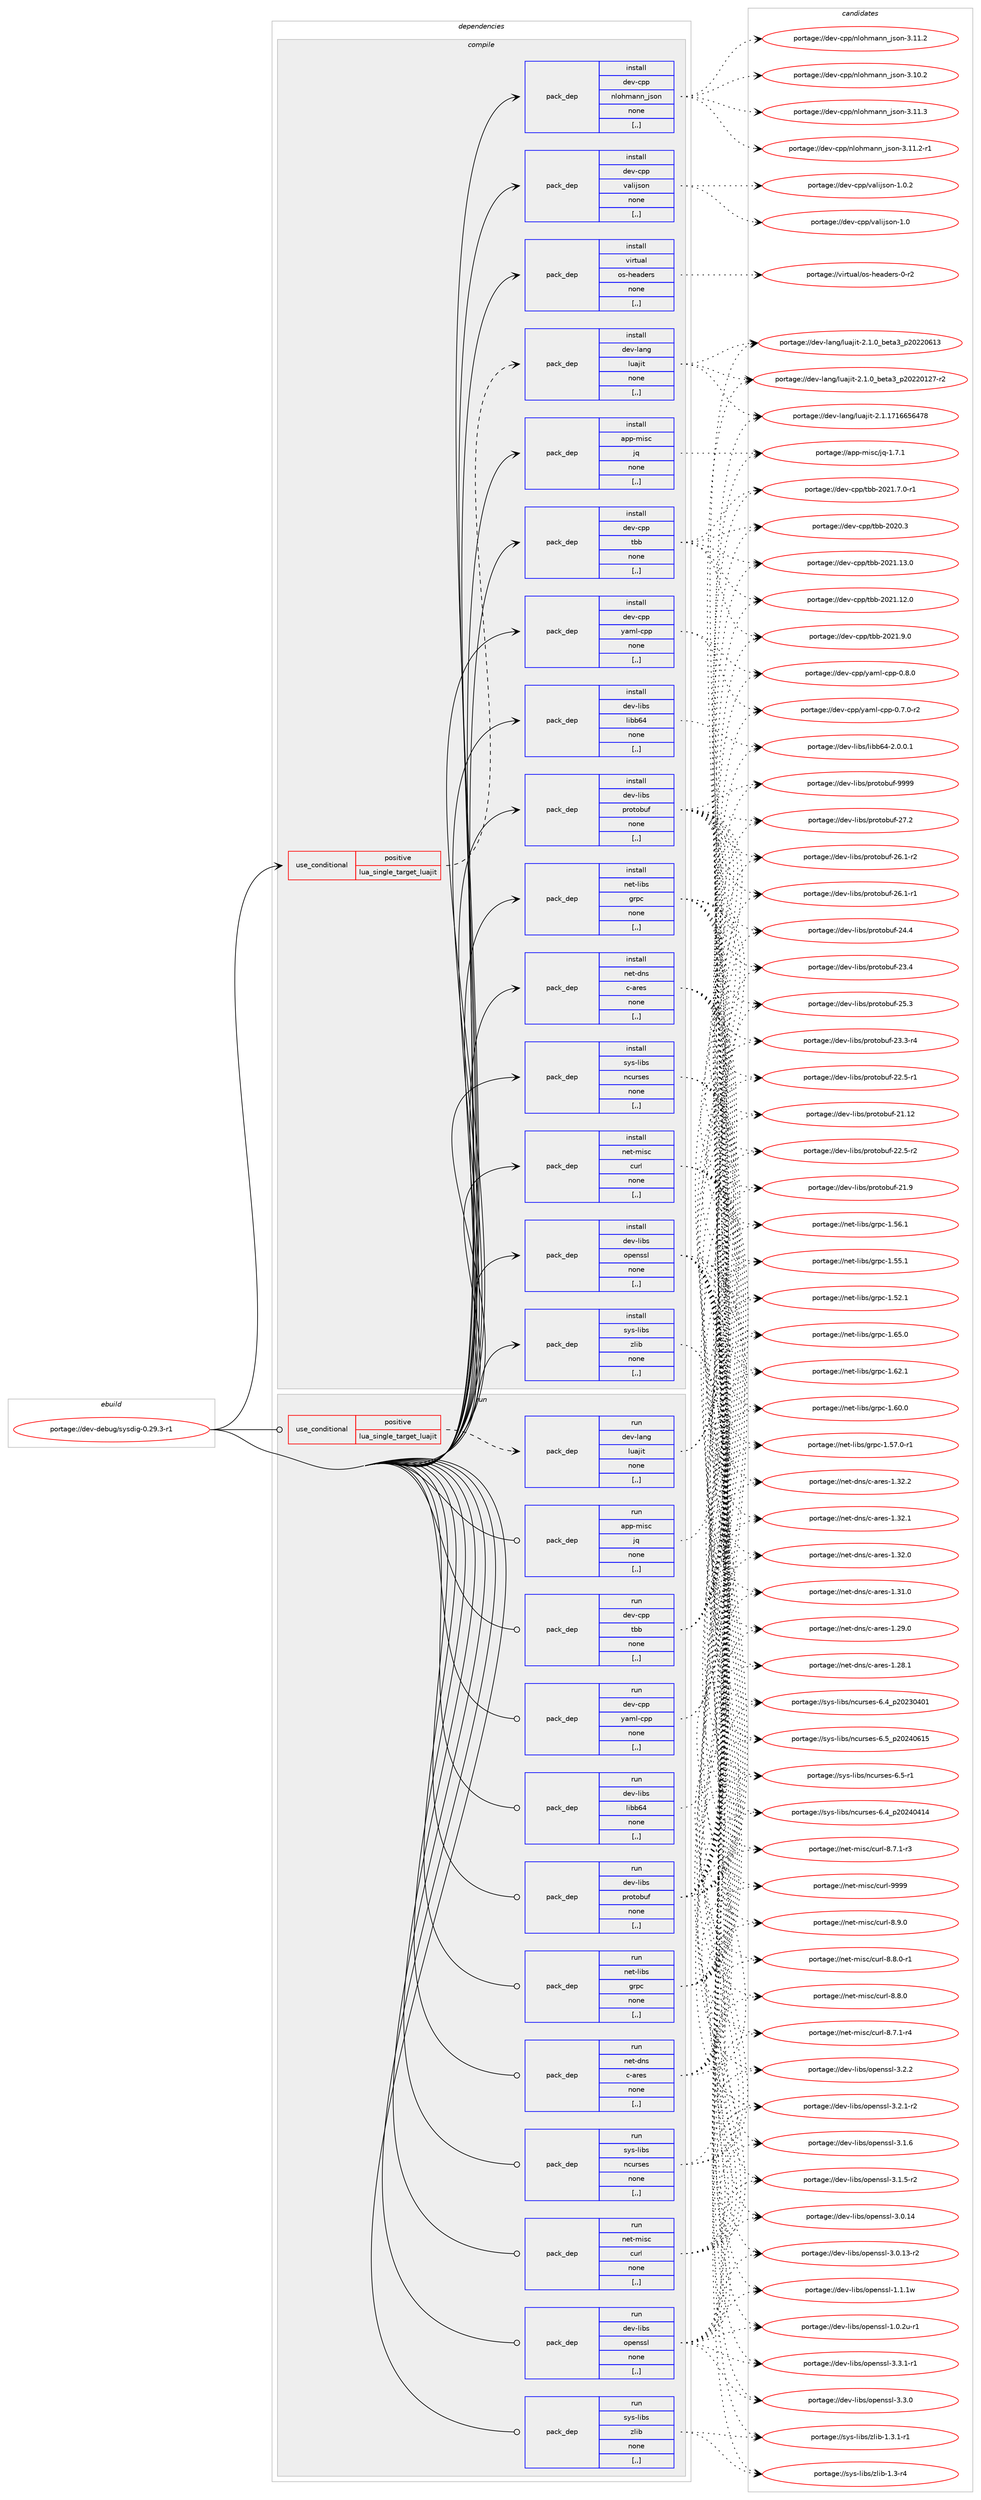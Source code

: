 digraph prolog {

# *************
# Graph options
# *************

newrank=true;
concentrate=true;
compound=true;
graph [rankdir=LR,fontname=Helvetica,fontsize=10,ranksep=1.5];#, ranksep=2.5, nodesep=0.2];
edge  [arrowhead=vee];
node  [fontname=Helvetica,fontsize=10];

# **********
# The ebuild
# **********

subgraph cluster_leftcol {
color=gray;
label=<<i>ebuild</i>>;
id [label="portage://dev-debug/sysdig-0.29.3-r1", color=red, width=4, href="../dev-debug/sysdig-0.29.3-r1.svg"];
}

# ****************
# The dependencies
# ****************

subgraph cluster_midcol {
color=gray;
label=<<i>dependencies</i>>;
subgraph cluster_compile {
fillcolor="#eeeeee";
style=filled;
label=<<i>compile</i>>;
subgraph cond19368 {
dependency73078 [label=<<TABLE BORDER="0" CELLBORDER="1" CELLSPACING="0" CELLPADDING="4"><TR><TD ROWSPAN="3" CELLPADDING="10">use_conditional</TD></TR><TR><TD>positive</TD></TR><TR><TD>lua_single_target_luajit</TD></TR></TABLE>>, shape=none, color=red];
subgraph pack52757 {
dependency73079 [label=<<TABLE BORDER="0" CELLBORDER="1" CELLSPACING="0" CELLPADDING="4" WIDTH="220"><TR><TD ROWSPAN="6" CELLPADDING="30">pack_dep</TD></TR><TR><TD WIDTH="110">install</TD></TR><TR><TD>dev-lang</TD></TR><TR><TD>luajit</TD></TR><TR><TD>none</TD></TR><TR><TD>[,,]</TD></TR></TABLE>>, shape=none, color=blue];
}
dependency73078:e -> dependency73079:w [weight=20,style="dashed",arrowhead="vee"];
}
id:e -> dependency73078:w [weight=20,style="solid",arrowhead="vee"];
subgraph pack52758 {
dependency73080 [label=<<TABLE BORDER="0" CELLBORDER="1" CELLSPACING="0" CELLPADDING="4" WIDTH="220"><TR><TD ROWSPAN="6" CELLPADDING="30">pack_dep</TD></TR><TR><TD WIDTH="110">install</TD></TR><TR><TD>app-misc</TD></TR><TR><TD>jq</TD></TR><TR><TD>none</TD></TR><TR><TD>[,,]</TD></TR></TABLE>>, shape=none, color=blue];
}
id:e -> dependency73080:w [weight=20,style="solid",arrowhead="vee"];
subgraph pack52759 {
dependency73081 [label=<<TABLE BORDER="0" CELLBORDER="1" CELLSPACING="0" CELLPADDING="4" WIDTH="220"><TR><TD ROWSPAN="6" CELLPADDING="30">pack_dep</TD></TR><TR><TD WIDTH="110">install</TD></TR><TR><TD>dev-cpp</TD></TR><TR><TD>nlohmann_json</TD></TR><TR><TD>none</TD></TR><TR><TD>[,,]</TD></TR></TABLE>>, shape=none, color=blue];
}
id:e -> dependency73081:w [weight=20,style="solid",arrowhead="vee"];
subgraph pack52760 {
dependency73082 [label=<<TABLE BORDER="0" CELLBORDER="1" CELLSPACING="0" CELLPADDING="4" WIDTH="220"><TR><TD ROWSPAN="6" CELLPADDING="30">pack_dep</TD></TR><TR><TD WIDTH="110">install</TD></TR><TR><TD>dev-cpp</TD></TR><TR><TD>tbb</TD></TR><TR><TD>none</TD></TR><TR><TD>[,,]</TD></TR></TABLE>>, shape=none, color=blue];
}
id:e -> dependency73082:w [weight=20,style="solid",arrowhead="vee"];
subgraph pack52761 {
dependency73083 [label=<<TABLE BORDER="0" CELLBORDER="1" CELLSPACING="0" CELLPADDING="4" WIDTH="220"><TR><TD ROWSPAN="6" CELLPADDING="30">pack_dep</TD></TR><TR><TD WIDTH="110">install</TD></TR><TR><TD>dev-cpp</TD></TR><TR><TD>valijson</TD></TR><TR><TD>none</TD></TR><TR><TD>[,,]</TD></TR></TABLE>>, shape=none, color=blue];
}
id:e -> dependency73083:w [weight=20,style="solid",arrowhead="vee"];
subgraph pack52762 {
dependency73084 [label=<<TABLE BORDER="0" CELLBORDER="1" CELLSPACING="0" CELLPADDING="4" WIDTH="220"><TR><TD ROWSPAN="6" CELLPADDING="30">pack_dep</TD></TR><TR><TD WIDTH="110">install</TD></TR><TR><TD>dev-cpp</TD></TR><TR><TD>yaml-cpp</TD></TR><TR><TD>none</TD></TR><TR><TD>[,,]</TD></TR></TABLE>>, shape=none, color=blue];
}
id:e -> dependency73084:w [weight=20,style="solid",arrowhead="vee"];
subgraph pack52763 {
dependency73085 [label=<<TABLE BORDER="0" CELLBORDER="1" CELLSPACING="0" CELLPADDING="4" WIDTH="220"><TR><TD ROWSPAN="6" CELLPADDING="30">pack_dep</TD></TR><TR><TD WIDTH="110">install</TD></TR><TR><TD>dev-libs</TD></TR><TR><TD>libb64</TD></TR><TR><TD>none</TD></TR><TR><TD>[,,]</TD></TR></TABLE>>, shape=none, color=blue];
}
id:e -> dependency73085:w [weight=20,style="solid",arrowhead="vee"];
subgraph pack52764 {
dependency73086 [label=<<TABLE BORDER="0" CELLBORDER="1" CELLSPACING="0" CELLPADDING="4" WIDTH="220"><TR><TD ROWSPAN="6" CELLPADDING="30">pack_dep</TD></TR><TR><TD WIDTH="110">install</TD></TR><TR><TD>dev-libs</TD></TR><TR><TD>openssl</TD></TR><TR><TD>none</TD></TR><TR><TD>[,,]</TD></TR></TABLE>>, shape=none, color=blue];
}
id:e -> dependency73086:w [weight=20,style="solid",arrowhead="vee"];
subgraph pack52765 {
dependency73087 [label=<<TABLE BORDER="0" CELLBORDER="1" CELLSPACING="0" CELLPADDING="4" WIDTH="220"><TR><TD ROWSPAN="6" CELLPADDING="30">pack_dep</TD></TR><TR><TD WIDTH="110">install</TD></TR><TR><TD>dev-libs</TD></TR><TR><TD>protobuf</TD></TR><TR><TD>none</TD></TR><TR><TD>[,,]</TD></TR></TABLE>>, shape=none, color=blue];
}
id:e -> dependency73087:w [weight=20,style="solid",arrowhead="vee"];
subgraph pack52766 {
dependency73088 [label=<<TABLE BORDER="0" CELLBORDER="1" CELLSPACING="0" CELLPADDING="4" WIDTH="220"><TR><TD ROWSPAN="6" CELLPADDING="30">pack_dep</TD></TR><TR><TD WIDTH="110">install</TD></TR><TR><TD>net-dns</TD></TR><TR><TD>c-ares</TD></TR><TR><TD>none</TD></TR><TR><TD>[,,]</TD></TR></TABLE>>, shape=none, color=blue];
}
id:e -> dependency73088:w [weight=20,style="solid",arrowhead="vee"];
subgraph pack52767 {
dependency73089 [label=<<TABLE BORDER="0" CELLBORDER="1" CELLSPACING="0" CELLPADDING="4" WIDTH="220"><TR><TD ROWSPAN="6" CELLPADDING="30">pack_dep</TD></TR><TR><TD WIDTH="110">install</TD></TR><TR><TD>net-libs</TD></TR><TR><TD>grpc</TD></TR><TR><TD>none</TD></TR><TR><TD>[,,]</TD></TR></TABLE>>, shape=none, color=blue];
}
id:e -> dependency73089:w [weight=20,style="solid",arrowhead="vee"];
subgraph pack52768 {
dependency73090 [label=<<TABLE BORDER="0" CELLBORDER="1" CELLSPACING="0" CELLPADDING="4" WIDTH="220"><TR><TD ROWSPAN="6" CELLPADDING="30">pack_dep</TD></TR><TR><TD WIDTH="110">install</TD></TR><TR><TD>net-misc</TD></TR><TR><TD>curl</TD></TR><TR><TD>none</TD></TR><TR><TD>[,,]</TD></TR></TABLE>>, shape=none, color=blue];
}
id:e -> dependency73090:w [weight=20,style="solid",arrowhead="vee"];
subgraph pack52769 {
dependency73091 [label=<<TABLE BORDER="0" CELLBORDER="1" CELLSPACING="0" CELLPADDING="4" WIDTH="220"><TR><TD ROWSPAN="6" CELLPADDING="30">pack_dep</TD></TR><TR><TD WIDTH="110">install</TD></TR><TR><TD>sys-libs</TD></TR><TR><TD>ncurses</TD></TR><TR><TD>none</TD></TR><TR><TD>[,,]</TD></TR></TABLE>>, shape=none, color=blue];
}
id:e -> dependency73091:w [weight=20,style="solid",arrowhead="vee"];
subgraph pack52770 {
dependency73092 [label=<<TABLE BORDER="0" CELLBORDER="1" CELLSPACING="0" CELLPADDING="4" WIDTH="220"><TR><TD ROWSPAN="6" CELLPADDING="30">pack_dep</TD></TR><TR><TD WIDTH="110">install</TD></TR><TR><TD>sys-libs</TD></TR><TR><TD>zlib</TD></TR><TR><TD>none</TD></TR><TR><TD>[,,]</TD></TR></TABLE>>, shape=none, color=blue];
}
id:e -> dependency73092:w [weight=20,style="solid",arrowhead="vee"];
subgraph pack52771 {
dependency73093 [label=<<TABLE BORDER="0" CELLBORDER="1" CELLSPACING="0" CELLPADDING="4" WIDTH="220"><TR><TD ROWSPAN="6" CELLPADDING="30">pack_dep</TD></TR><TR><TD WIDTH="110">install</TD></TR><TR><TD>virtual</TD></TR><TR><TD>os-headers</TD></TR><TR><TD>none</TD></TR><TR><TD>[,,]</TD></TR></TABLE>>, shape=none, color=blue];
}
id:e -> dependency73093:w [weight=20,style="solid",arrowhead="vee"];
}
subgraph cluster_compileandrun {
fillcolor="#eeeeee";
style=filled;
label=<<i>compile and run</i>>;
}
subgraph cluster_run {
fillcolor="#eeeeee";
style=filled;
label=<<i>run</i>>;
subgraph cond19369 {
dependency73094 [label=<<TABLE BORDER="0" CELLBORDER="1" CELLSPACING="0" CELLPADDING="4"><TR><TD ROWSPAN="3" CELLPADDING="10">use_conditional</TD></TR><TR><TD>positive</TD></TR><TR><TD>lua_single_target_luajit</TD></TR></TABLE>>, shape=none, color=red];
subgraph pack52772 {
dependency73095 [label=<<TABLE BORDER="0" CELLBORDER="1" CELLSPACING="0" CELLPADDING="4" WIDTH="220"><TR><TD ROWSPAN="6" CELLPADDING="30">pack_dep</TD></TR><TR><TD WIDTH="110">run</TD></TR><TR><TD>dev-lang</TD></TR><TR><TD>luajit</TD></TR><TR><TD>none</TD></TR><TR><TD>[,,]</TD></TR></TABLE>>, shape=none, color=blue];
}
dependency73094:e -> dependency73095:w [weight=20,style="dashed",arrowhead="vee"];
}
id:e -> dependency73094:w [weight=20,style="solid",arrowhead="odot"];
subgraph pack52773 {
dependency73096 [label=<<TABLE BORDER="0" CELLBORDER="1" CELLSPACING="0" CELLPADDING="4" WIDTH="220"><TR><TD ROWSPAN="6" CELLPADDING="30">pack_dep</TD></TR><TR><TD WIDTH="110">run</TD></TR><TR><TD>app-misc</TD></TR><TR><TD>jq</TD></TR><TR><TD>none</TD></TR><TR><TD>[,,]</TD></TR></TABLE>>, shape=none, color=blue];
}
id:e -> dependency73096:w [weight=20,style="solid",arrowhead="odot"];
subgraph pack52774 {
dependency73097 [label=<<TABLE BORDER="0" CELLBORDER="1" CELLSPACING="0" CELLPADDING="4" WIDTH="220"><TR><TD ROWSPAN="6" CELLPADDING="30">pack_dep</TD></TR><TR><TD WIDTH="110">run</TD></TR><TR><TD>dev-cpp</TD></TR><TR><TD>tbb</TD></TR><TR><TD>none</TD></TR><TR><TD>[,,]</TD></TR></TABLE>>, shape=none, color=blue];
}
id:e -> dependency73097:w [weight=20,style="solid",arrowhead="odot"];
subgraph pack52775 {
dependency73098 [label=<<TABLE BORDER="0" CELLBORDER="1" CELLSPACING="0" CELLPADDING="4" WIDTH="220"><TR><TD ROWSPAN="6" CELLPADDING="30">pack_dep</TD></TR><TR><TD WIDTH="110">run</TD></TR><TR><TD>dev-cpp</TD></TR><TR><TD>yaml-cpp</TD></TR><TR><TD>none</TD></TR><TR><TD>[,,]</TD></TR></TABLE>>, shape=none, color=blue];
}
id:e -> dependency73098:w [weight=20,style="solid",arrowhead="odot"];
subgraph pack52776 {
dependency73099 [label=<<TABLE BORDER="0" CELLBORDER="1" CELLSPACING="0" CELLPADDING="4" WIDTH="220"><TR><TD ROWSPAN="6" CELLPADDING="30">pack_dep</TD></TR><TR><TD WIDTH="110">run</TD></TR><TR><TD>dev-libs</TD></TR><TR><TD>libb64</TD></TR><TR><TD>none</TD></TR><TR><TD>[,,]</TD></TR></TABLE>>, shape=none, color=blue];
}
id:e -> dependency73099:w [weight=20,style="solid",arrowhead="odot"];
subgraph pack52777 {
dependency73100 [label=<<TABLE BORDER="0" CELLBORDER="1" CELLSPACING="0" CELLPADDING="4" WIDTH="220"><TR><TD ROWSPAN="6" CELLPADDING="30">pack_dep</TD></TR><TR><TD WIDTH="110">run</TD></TR><TR><TD>dev-libs</TD></TR><TR><TD>openssl</TD></TR><TR><TD>none</TD></TR><TR><TD>[,,]</TD></TR></TABLE>>, shape=none, color=blue];
}
id:e -> dependency73100:w [weight=20,style="solid",arrowhead="odot"];
subgraph pack52778 {
dependency73101 [label=<<TABLE BORDER="0" CELLBORDER="1" CELLSPACING="0" CELLPADDING="4" WIDTH="220"><TR><TD ROWSPAN="6" CELLPADDING="30">pack_dep</TD></TR><TR><TD WIDTH="110">run</TD></TR><TR><TD>dev-libs</TD></TR><TR><TD>protobuf</TD></TR><TR><TD>none</TD></TR><TR><TD>[,,]</TD></TR></TABLE>>, shape=none, color=blue];
}
id:e -> dependency73101:w [weight=20,style="solid",arrowhead="odot"];
subgraph pack52779 {
dependency73102 [label=<<TABLE BORDER="0" CELLBORDER="1" CELLSPACING="0" CELLPADDING="4" WIDTH="220"><TR><TD ROWSPAN="6" CELLPADDING="30">pack_dep</TD></TR><TR><TD WIDTH="110">run</TD></TR><TR><TD>net-dns</TD></TR><TR><TD>c-ares</TD></TR><TR><TD>none</TD></TR><TR><TD>[,,]</TD></TR></TABLE>>, shape=none, color=blue];
}
id:e -> dependency73102:w [weight=20,style="solid",arrowhead="odot"];
subgraph pack52780 {
dependency73103 [label=<<TABLE BORDER="0" CELLBORDER="1" CELLSPACING="0" CELLPADDING="4" WIDTH="220"><TR><TD ROWSPAN="6" CELLPADDING="30">pack_dep</TD></TR><TR><TD WIDTH="110">run</TD></TR><TR><TD>net-libs</TD></TR><TR><TD>grpc</TD></TR><TR><TD>none</TD></TR><TR><TD>[,,]</TD></TR></TABLE>>, shape=none, color=blue];
}
id:e -> dependency73103:w [weight=20,style="solid",arrowhead="odot"];
subgraph pack52781 {
dependency73104 [label=<<TABLE BORDER="0" CELLBORDER="1" CELLSPACING="0" CELLPADDING="4" WIDTH="220"><TR><TD ROWSPAN="6" CELLPADDING="30">pack_dep</TD></TR><TR><TD WIDTH="110">run</TD></TR><TR><TD>net-misc</TD></TR><TR><TD>curl</TD></TR><TR><TD>none</TD></TR><TR><TD>[,,]</TD></TR></TABLE>>, shape=none, color=blue];
}
id:e -> dependency73104:w [weight=20,style="solid",arrowhead="odot"];
subgraph pack52782 {
dependency73105 [label=<<TABLE BORDER="0" CELLBORDER="1" CELLSPACING="0" CELLPADDING="4" WIDTH="220"><TR><TD ROWSPAN="6" CELLPADDING="30">pack_dep</TD></TR><TR><TD WIDTH="110">run</TD></TR><TR><TD>sys-libs</TD></TR><TR><TD>ncurses</TD></TR><TR><TD>none</TD></TR><TR><TD>[,,]</TD></TR></TABLE>>, shape=none, color=blue];
}
id:e -> dependency73105:w [weight=20,style="solid",arrowhead="odot"];
subgraph pack52783 {
dependency73106 [label=<<TABLE BORDER="0" CELLBORDER="1" CELLSPACING="0" CELLPADDING="4" WIDTH="220"><TR><TD ROWSPAN="6" CELLPADDING="30">pack_dep</TD></TR><TR><TD WIDTH="110">run</TD></TR><TR><TD>sys-libs</TD></TR><TR><TD>zlib</TD></TR><TR><TD>none</TD></TR><TR><TD>[,,]</TD></TR></TABLE>>, shape=none, color=blue];
}
id:e -> dependency73106:w [weight=20,style="solid",arrowhead="odot"];
}
}

# **************
# The candidates
# **************

subgraph cluster_choices {
rank=same;
color=gray;
label=<<i>candidates</i>>;

subgraph choice52757 {
color=black;
nodesep=1;
choice10010111845108971101034710811797106105116455046494649554954545354525556 [label="portage://dev-lang/luajit-2.1.1716656478", color=red, width=4,href="../dev-lang/luajit-2.1.1716656478.svg"];
choice1001011184510897110103471081179710610511645504649464895981011169751951125048505048544951 [label="portage://dev-lang/luajit-2.1.0_beta3_p20220613", color=red, width=4,href="../dev-lang/luajit-2.1.0_beta3_p20220613.svg"];
choice10010111845108971101034710811797106105116455046494648959810111697519511250485050484950554511450 [label="portage://dev-lang/luajit-2.1.0_beta3_p20220127-r2", color=red, width=4,href="../dev-lang/luajit-2.1.0_beta3_p20220127-r2.svg"];
dependency73079:e -> choice10010111845108971101034710811797106105116455046494649554954545354525556:w [style=dotted,weight="100"];
dependency73079:e -> choice1001011184510897110103471081179710610511645504649464895981011169751951125048505048544951:w [style=dotted,weight="100"];
dependency73079:e -> choice10010111845108971101034710811797106105116455046494648959810111697519511250485050484950554511450:w [style=dotted,weight="100"];
}
subgraph choice52758 {
color=black;
nodesep=1;
choice97112112451091051159947106113454946554649 [label="portage://app-misc/jq-1.7.1", color=red, width=4,href="../app-misc/jq-1.7.1.svg"];
dependency73080:e -> choice97112112451091051159947106113454946554649:w [style=dotted,weight="100"];
}
subgraph choice52759 {
color=black;
nodesep=1;
choice100101118459911211247110108111104109971101109510611511111045514649494651 [label="portage://dev-cpp/nlohmann_json-3.11.3", color=red, width=4,href="../dev-cpp/nlohmann_json-3.11.3.svg"];
choice1001011184599112112471101081111041099711011095106115111110455146494946504511449 [label="portage://dev-cpp/nlohmann_json-3.11.2-r1", color=red, width=4,href="../dev-cpp/nlohmann_json-3.11.2-r1.svg"];
choice100101118459911211247110108111104109971101109510611511111045514649494650 [label="portage://dev-cpp/nlohmann_json-3.11.2", color=red, width=4,href="../dev-cpp/nlohmann_json-3.11.2.svg"];
choice100101118459911211247110108111104109971101109510611511111045514649484650 [label="portage://dev-cpp/nlohmann_json-3.10.2", color=red, width=4,href="../dev-cpp/nlohmann_json-3.10.2.svg"];
dependency73081:e -> choice100101118459911211247110108111104109971101109510611511111045514649494651:w [style=dotted,weight="100"];
dependency73081:e -> choice1001011184599112112471101081111041099711011095106115111110455146494946504511449:w [style=dotted,weight="100"];
dependency73081:e -> choice100101118459911211247110108111104109971101109510611511111045514649494650:w [style=dotted,weight="100"];
dependency73081:e -> choice100101118459911211247110108111104109971101109510611511111045514649484650:w [style=dotted,weight="100"];
}
subgraph choice52760 {
color=black;
nodesep=1;
choice100101118459911211247116989845504850494649514648 [label="portage://dev-cpp/tbb-2021.13.0", color=red, width=4,href="../dev-cpp/tbb-2021.13.0.svg"];
choice100101118459911211247116989845504850494649504648 [label="portage://dev-cpp/tbb-2021.12.0", color=red, width=4,href="../dev-cpp/tbb-2021.12.0.svg"];
choice1001011184599112112471169898455048504946574648 [label="portage://dev-cpp/tbb-2021.9.0", color=red, width=4,href="../dev-cpp/tbb-2021.9.0.svg"];
choice10010111845991121124711698984550485049465546484511449 [label="portage://dev-cpp/tbb-2021.7.0-r1", color=red, width=4,href="../dev-cpp/tbb-2021.7.0-r1.svg"];
choice100101118459911211247116989845504850484651 [label="portage://dev-cpp/tbb-2020.3", color=red, width=4,href="../dev-cpp/tbb-2020.3.svg"];
dependency73082:e -> choice100101118459911211247116989845504850494649514648:w [style=dotted,weight="100"];
dependency73082:e -> choice100101118459911211247116989845504850494649504648:w [style=dotted,weight="100"];
dependency73082:e -> choice1001011184599112112471169898455048504946574648:w [style=dotted,weight="100"];
dependency73082:e -> choice10010111845991121124711698984550485049465546484511449:w [style=dotted,weight="100"];
dependency73082:e -> choice100101118459911211247116989845504850484651:w [style=dotted,weight="100"];
}
subgraph choice52761 {
color=black;
nodesep=1;
choice10010111845991121124711897108105106115111110454946484650 [label="portage://dev-cpp/valijson-1.0.2", color=red, width=4,href="../dev-cpp/valijson-1.0.2.svg"];
choice1001011184599112112471189710810510611511111045494648 [label="portage://dev-cpp/valijson-1.0", color=red, width=4,href="../dev-cpp/valijson-1.0.svg"];
dependency73083:e -> choice10010111845991121124711897108105106115111110454946484650:w [style=dotted,weight="100"];
dependency73083:e -> choice1001011184599112112471189710810510611511111045494648:w [style=dotted,weight="100"];
}
subgraph choice52762 {
color=black;
nodesep=1;
choice100101118459911211247121971091084599112112454846564648 [label="portage://dev-cpp/yaml-cpp-0.8.0", color=red, width=4,href="../dev-cpp/yaml-cpp-0.8.0.svg"];
choice1001011184599112112471219710910845991121124548465546484511450 [label="portage://dev-cpp/yaml-cpp-0.7.0-r2", color=red, width=4,href="../dev-cpp/yaml-cpp-0.7.0-r2.svg"];
dependency73084:e -> choice100101118459911211247121971091084599112112454846564648:w [style=dotted,weight="100"];
dependency73084:e -> choice1001011184599112112471219710910845991121124548465546484511450:w [style=dotted,weight="100"];
}
subgraph choice52763 {
color=black;
nodesep=1;
choice100101118451081059811547108105989854524550464846484649 [label="portage://dev-libs/libb64-2.0.0.1", color=red, width=4,href="../dev-libs/libb64-2.0.0.1.svg"];
dependency73085:e -> choice100101118451081059811547108105989854524550464846484649:w [style=dotted,weight="100"];
}
subgraph choice52764 {
color=black;
nodesep=1;
choice1001011184510810598115471111121011101151151084551465146494511449 [label="portage://dev-libs/openssl-3.3.1-r1", color=red, width=4,href="../dev-libs/openssl-3.3.1-r1.svg"];
choice100101118451081059811547111112101110115115108455146514648 [label="portage://dev-libs/openssl-3.3.0", color=red, width=4,href="../dev-libs/openssl-3.3.0.svg"];
choice100101118451081059811547111112101110115115108455146504650 [label="portage://dev-libs/openssl-3.2.2", color=red, width=4,href="../dev-libs/openssl-3.2.2.svg"];
choice1001011184510810598115471111121011101151151084551465046494511450 [label="portage://dev-libs/openssl-3.2.1-r2", color=red, width=4,href="../dev-libs/openssl-3.2.1-r2.svg"];
choice100101118451081059811547111112101110115115108455146494654 [label="portage://dev-libs/openssl-3.1.6", color=red, width=4,href="../dev-libs/openssl-3.1.6.svg"];
choice1001011184510810598115471111121011101151151084551464946534511450 [label="portage://dev-libs/openssl-3.1.5-r2", color=red, width=4,href="../dev-libs/openssl-3.1.5-r2.svg"];
choice10010111845108105981154711111210111011511510845514648464952 [label="portage://dev-libs/openssl-3.0.14", color=red, width=4,href="../dev-libs/openssl-3.0.14.svg"];
choice100101118451081059811547111112101110115115108455146484649514511450 [label="portage://dev-libs/openssl-3.0.13-r2", color=red, width=4,href="../dev-libs/openssl-3.0.13-r2.svg"];
choice100101118451081059811547111112101110115115108454946494649119 [label="portage://dev-libs/openssl-1.1.1w", color=red, width=4,href="../dev-libs/openssl-1.1.1w.svg"];
choice1001011184510810598115471111121011101151151084549464846501174511449 [label="portage://dev-libs/openssl-1.0.2u-r1", color=red, width=4,href="../dev-libs/openssl-1.0.2u-r1.svg"];
dependency73086:e -> choice1001011184510810598115471111121011101151151084551465146494511449:w [style=dotted,weight="100"];
dependency73086:e -> choice100101118451081059811547111112101110115115108455146514648:w [style=dotted,weight="100"];
dependency73086:e -> choice100101118451081059811547111112101110115115108455146504650:w [style=dotted,weight="100"];
dependency73086:e -> choice1001011184510810598115471111121011101151151084551465046494511450:w [style=dotted,weight="100"];
dependency73086:e -> choice100101118451081059811547111112101110115115108455146494654:w [style=dotted,weight="100"];
dependency73086:e -> choice1001011184510810598115471111121011101151151084551464946534511450:w [style=dotted,weight="100"];
dependency73086:e -> choice10010111845108105981154711111210111011511510845514648464952:w [style=dotted,weight="100"];
dependency73086:e -> choice100101118451081059811547111112101110115115108455146484649514511450:w [style=dotted,weight="100"];
dependency73086:e -> choice100101118451081059811547111112101110115115108454946494649119:w [style=dotted,weight="100"];
dependency73086:e -> choice1001011184510810598115471111121011101151151084549464846501174511449:w [style=dotted,weight="100"];
}
subgraph choice52765 {
color=black;
nodesep=1;
choice100101118451081059811547112114111116111981171024557575757 [label="portage://dev-libs/protobuf-9999", color=red, width=4,href="../dev-libs/protobuf-9999.svg"];
choice100101118451081059811547112114111116111981171024550554650 [label="portage://dev-libs/protobuf-27.2", color=red, width=4,href="../dev-libs/protobuf-27.2.svg"];
choice1001011184510810598115471121141111161119811710245505446494511450 [label="portage://dev-libs/protobuf-26.1-r2", color=red, width=4,href="../dev-libs/protobuf-26.1-r2.svg"];
choice1001011184510810598115471121141111161119811710245505446494511449 [label="portage://dev-libs/protobuf-26.1-r1", color=red, width=4,href="../dev-libs/protobuf-26.1-r1.svg"];
choice100101118451081059811547112114111116111981171024550534651 [label="portage://dev-libs/protobuf-25.3", color=red, width=4,href="../dev-libs/protobuf-25.3.svg"];
choice100101118451081059811547112114111116111981171024550524652 [label="portage://dev-libs/protobuf-24.4", color=red, width=4,href="../dev-libs/protobuf-24.4.svg"];
choice100101118451081059811547112114111116111981171024550514652 [label="portage://dev-libs/protobuf-23.4", color=red, width=4,href="../dev-libs/protobuf-23.4.svg"];
choice1001011184510810598115471121141111161119811710245505146514511452 [label="portage://dev-libs/protobuf-23.3-r4", color=red, width=4,href="../dev-libs/protobuf-23.3-r4.svg"];
choice1001011184510810598115471121141111161119811710245505046534511450 [label="portage://dev-libs/protobuf-22.5-r2", color=red, width=4,href="../dev-libs/protobuf-22.5-r2.svg"];
choice1001011184510810598115471121141111161119811710245505046534511449 [label="portage://dev-libs/protobuf-22.5-r1", color=red, width=4,href="../dev-libs/protobuf-22.5-r1.svg"];
choice10010111845108105981154711211411111611198117102455049464950 [label="portage://dev-libs/protobuf-21.12", color=red, width=4,href="../dev-libs/protobuf-21.12.svg"];
choice100101118451081059811547112114111116111981171024550494657 [label="portage://dev-libs/protobuf-21.9", color=red, width=4,href="../dev-libs/protobuf-21.9.svg"];
dependency73087:e -> choice100101118451081059811547112114111116111981171024557575757:w [style=dotted,weight="100"];
dependency73087:e -> choice100101118451081059811547112114111116111981171024550554650:w [style=dotted,weight="100"];
dependency73087:e -> choice1001011184510810598115471121141111161119811710245505446494511450:w [style=dotted,weight="100"];
dependency73087:e -> choice1001011184510810598115471121141111161119811710245505446494511449:w [style=dotted,weight="100"];
dependency73087:e -> choice100101118451081059811547112114111116111981171024550534651:w [style=dotted,weight="100"];
dependency73087:e -> choice100101118451081059811547112114111116111981171024550524652:w [style=dotted,weight="100"];
dependency73087:e -> choice100101118451081059811547112114111116111981171024550514652:w [style=dotted,weight="100"];
dependency73087:e -> choice1001011184510810598115471121141111161119811710245505146514511452:w [style=dotted,weight="100"];
dependency73087:e -> choice1001011184510810598115471121141111161119811710245505046534511450:w [style=dotted,weight="100"];
dependency73087:e -> choice1001011184510810598115471121141111161119811710245505046534511449:w [style=dotted,weight="100"];
dependency73087:e -> choice10010111845108105981154711211411111611198117102455049464950:w [style=dotted,weight="100"];
dependency73087:e -> choice100101118451081059811547112114111116111981171024550494657:w [style=dotted,weight="100"];
}
subgraph choice52766 {
color=black;
nodesep=1;
choice110101116451001101154799459711410111545494651504650 [label="portage://net-dns/c-ares-1.32.2", color=red, width=4,href="../net-dns/c-ares-1.32.2.svg"];
choice110101116451001101154799459711410111545494651504649 [label="portage://net-dns/c-ares-1.32.1", color=red, width=4,href="../net-dns/c-ares-1.32.1.svg"];
choice110101116451001101154799459711410111545494651504648 [label="portage://net-dns/c-ares-1.32.0", color=red, width=4,href="../net-dns/c-ares-1.32.0.svg"];
choice110101116451001101154799459711410111545494651494648 [label="portage://net-dns/c-ares-1.31.0", color=red, width=4,href="../net-dns/c-ares-1.31.0.svg"];
choice110101116451001101154799459711410111545494650574648 [label="portage://net-dns/c-ares-1.29.0", color=red, width=4,href="../net-dns/c-ares-1.29.0.svg"];
choice110101116451001101154799459711410111545494650564649 [label="portage://net-dns/c-ares-1.28.1", color=red, width=4,href="../net-dns/c-ares-1.28.1.svg"];
dependency73088:e -> choice110101116451001101154799459711410111545494651504650:w [style=dotted,weight="100"];
dependency73088:e -> choice110101116451001101154799459711410111545494651504649:w [style=dotted,weight="100"];
dependency73088:e -> choice110101116451001101154799459711410111545494651504648:w [style=dotted,weight="100"];
dependency73088:e -> choice110101116451001101154799459711410111545494651494648:w [style=dotted,weight="100"];
dependency73088:e -> choice110101116451001101154799459711410111545494650574648:w [style=dotted,weight="100"];
dependency73088:e -> choice110101116451001101154799459711410111545494650564649:w [style=dotted,weight="100"];
}
subgraph choice52767 {
color=black;
nodesep=1;
choice1101011164510810598115471031141129945494654534648 [label="portage://net-libs/grpc-1.65.0", color=red, width=4,href="../net-libs/grpc-1.65.0.svg"];
choice1101011164510810598115471031141129945494654504649 [label="portage://net-libs/grpc-1.62.1", color=red, width=4,href="../net-libs/grpc-1.62.1.svg"];
choice1101011164510810598115471031141129945494654484648 [label="portage://net-libs/grpc-1.60.0", color=red, width=4,href="../net-libs/grpc-1.60.0.svg"];
choice11010111645108105981154710311411299454946535546484511449 [label="portage://net-libs/grpc-1.57.0-r1", color=red, width=4,href="../net-libs/grpc-1.57.0-r1.svg"];
choice1101011164510810598115471031141129945494653544649 [label="portage://net-libs/grpc-1.56.1", color=red, width=4,href="../net-libs/grpc-1.56.1.svg"];
choice1101011164510810598115471031141129945494653534649 [label="portage://net-libs/grpc-1.55.1", color=red, width=4,href="../net-libs/grpc-1.55.1.svg"];
choice1101011164510810598115471031141129945494653504649 [label="portage://net-libs/grpc-1.52.1", color=red, width=4,href="../net-libs/grpc-1.52.1.svg"];
dependency73089:e -> choice1101011164510810598115471031141129945494654534648:w [style=dotted,weight="100"];
dependency73089:e -> choice1101011164510810598115471031141129945494654504649:w [style=dotted,weight="100"];
dependency73089:e -> choice1101011164510810598115471031141129945494654484648:w [style=dotted,weight="100"];
dependency73089:e -> choice11010111645108105981154710311411299454946535546484511449:w [style=dotted,weight="100"];
dependency73089:e -> choice1101011164510810598115471031141129945494653544649:w [style=dotted,weight="100"];
dependency73089:e -> choice1101011164510810598115471031141129945494653534649:w [style=dotted,weight="100"];
dependency73089:e -> choice1101011164510810598115471031141129945494653504649:w [style=dotted,weight="100"];
}
subgraph choice52768 {
color=black;
nodesep=1;
choice110101116451091051159947991171141084557575757 [label="portage://net-misc/curl-9999", color=red, width=4,href="../net-misc/curl-9999.svg"];
choice11010111645109105115994799117114108455646574648 [label="portage://net-misc/curl-8.9.0", color=red, width=4,href="../net-misc/curl-8.9.0.svg"];
choice110101116451091051159947991171141084556465646484511449 [label="portage://net-misc/curl-8.8.0-r1", color=red, width=4,href="../net-misc/curl-8.8.0-r1.svg"];
choice11010111645109105115994799117114108455646564648 [label="portage://net-misc/curl-8.8.0", color=red, width=4,href="../net-misc/curl-8.8.0.svg"];
choice110101116451091051159947991171141084556465546494511452 [label="portage://net-misc/curl-8.7.1-r4", color=red, width=4,href="../net-misc/curl-8.7.1-r4.svg"];
choice110101116451091051159947991171141084556465546494511451 [label="portage://net-misc/curl-8.7.1-r3", color=red, width=4,href="../net-misc/curl-8.7.1-r3.svg"];
dependency73090:e -> choice110101116451091051159947991171141084557575757:w [style=dotted,weight="100"];
dependency73090:e -> choice11010111645109105115994799117114108455646574648:w [style=dotted,weight="100"];
dependency73090:e -> choice110101116451091051159947991171141084556465646484511449:w [style=dotted,weight="100"];
dependency73090:e -> choice11010111645109105115994799117114108455646564648:w [style=dotted,weight="100"];
dependency73090:e -> choice110101116451091051159947991171141084556465546494511452:w [style=dotted,weight="100"];
dependency73090:e -> choice110101116451091051159947991171141084556465546494511451:w [style=dotted,weight="100"];
}
subgraph choice52769 {
color=black;
nodesep=1;
choice1151211154510810598115471109911711411510111545544653951125048505248544953 [label="portage://sys-libs/ncurses-6.5_p20240615", color=red, width=4,href="../sys-libs/ncurses-6.5_p20240615.svg"];
choice11512111545108105981154711099117114115101115455446534511449 [label="portage://sys-libs/ncurses-6.5-r1", color=red, width=4,href="../sys-libs/ncurses-6.5-r1.svg"];
choice1151211154510810598115471109911711411510111545544652951125048505248524952 [label="portage://sys-libs/ncurses-6.4_p20240414", color=red, width=4,href="../sys-libs/ncurses-6.4_p20240414.svg"];
choice1151211154510810598115471109911711411510111545544652951125048505148524849 [label="portage://sys-libs/ncurses-6.4_p20230401", color=red, width=4,href="../sys-libs/ncurses-6.4_p20230401.svg"];
dependency73091:e -> choice1151211154510810598115471109911711411510111545544653951125048505248544953:w [style=dotted,weight="100"];
dependency73091:e -> choice11512111545108105981154711099117114115101115455446534511449:w [style=dotted,weight="100"];
dependency73091:e -> choice1151211154510810598115471109911711411510111545544652951125048505248524952:w [style=dotted,weight="100"];
dependency73091:e -> choice1151211154510810598115471109911711411510111545544652951125048505148524849:w [style=dotted,weight="100"];
}
subgraph choice52770 {
color=black;
nodesep=1;
choice115121115451081059811547122108105984549465146494511449 [label="portage://sys-libs/zlib-1.3.1-r1", color=red, width=4,href="../sys-libs/zlib-1.3.1-r1.svg"];
choice11512111545108105981154712210810598454946514511452 [label="portage://sys-libs/zlib-1.3-r4", color=red, width=4,href="../sys-libs/zlib-1.3-r4.svg"];
dependency73092:e -> choice115121115451081059811547122108105984549465146494511449:w [style=dotted,weight="100"];
dependency73092:e -> choice11512111545108105981154712210810598454946514511452:w [style=dotted,weight="100"];
}
subgraph choice52771 {
color=black;
nodesep=1;
choice1181051141161179710847111115451041019710010111411545484511450 [label="portage://virtual/os-headers-0-r2", color=red, width=4,href="../virtual/os-headers-0-r2.svg"];
dependency73093:e -> choice1181051141161179710847111115451041019710010111411545484511450:w [style=dotted,weight="100"];
}
subgraph choice52772 {
color=black;
nodesep=1;
choice10010111845108971101034710811797106105116455046494649554954545354525556 [label="portage://dev-lang/luajit-2.1.1716656478", color=red, width=4,href="../dev-lang/luajit-2.1.1716656478.svg"];
choice1001011184510897110103471081179710610511645504649464895981011169751951125048505048544951 [label="portage://dev-lang/luajit-2.1.0_beta3_p20220613", color=red, width=4,href="../dev-lang/luajit-2.1.0_beta3_p20220613.svg"];
choice10010111845108971101034710811797106105116455046494648959810111697519511250485050484950554511450 [label="portage://dev-lang/luajit-2.1.0_beta3_p20220127-r2", color=red, width=4,href="../dev-lang/luajit-2.1.0_beta3_p20220127-r2.svg"];
dependency73095:e -> choice10010111845108971101034710811797106105116455046494649554954545354525556:w [style=dotted,weight="100"];
dependency73095:e -> choice1001011184510897110103471081179710610511645504649464895981011169751951125048505048544951:w [style=dotted,weight="100"];
dependency73095:e -> choice10010111845108971101034710811797106105116455046494648959810111697519511250485050484950554511450:w [style=dotted,weight="100"];
}
subgraph choice52773 {
color=black;
nodesep=1;
choice97112112451091051159947106113454946554649 [label="portage://app-misc/jq-1.7.1", color=red, width=4,href="../app-misc/jq-1.7.1.svg"];
dependency73096:e -> choice97112112451091051159947106113454946554649:w [style=dotted,weight="100"];
}
subgraph choice52774 {
color=black;
nodesep=1;
choice100101118459911211247116989845504850494649514648 [label="portage://dev-cpp/tbb-2021.13.0", color=red, width=4,href="../dev-cpp/tbb-2021.13.0.svg"];
choice100101118459911211247116989845504850494649504648 [label="portage://dev-cpp/tbb-2021.12.0", color=red, width=4,href="../dev-cpp/tbb-2021.12.0.svg"];
choice1001011184599112112471169898455048504946574648 [label="portage://dev-cpp/tbb-2021.9.0", color=red, width=4,href="../dev-cpp/tbb-2021.9.0.svg"];
choice10010111845991121124711698984550485049465546484511449 [label="portage://dev-cpp/tbb-2021.7.0-r1", color=red, width=4,href="../dev-cpp/tbb-2021.7.0-r1.svg"];
choice100101118459911211247116989845504850484651 [label="portage://dev-cpp/tbb-2020.3", color=red, width=4,href="../dev-cpp/tbb-2020.3.svg"];
dependency73097:e -> choice100101118459911211247116989845504850494649514648:w [style=dotted,weight="100"];
dependency73097:e -> choice100101118459911211247116989845504850494649504648:w [style=dotted,weight="100"];
dependency73097:e -> choice1001011184599112112471169898455048504946574648:w [style=dotted,weight="100"];
dependency73097:e -> choice10010111845991121124711698984550485049465546484511449:w [style=dotted,weight="100"];
dependency73097:e -> choice100101118459911211247116989845504850484651:w [style=dotted,weight="100"];
}
subgraph choice52775 {
color=black;
nodesep=1;
choice100101118459911211247121971091084599112112454846564648 [label="portage://dev-cpp/yaml-cpp-0.8.0", color=red, width=4,href="../dev-cpp/yaml-cpp-0.8.0.svg"];
choice1001011184599112112471219710910845991121124548465546484511450 [label="portage://dev-cpp/yaml-cpp-0.7.0-r2", color=red, width=4,href="../dev-cpp/yaml-cpp-0.7.0-r2.svg"];
dependency73098:e -> choice100101118459911211247121971091084599112112454846564648:w [style=dotted,weight="100"];
dependency73098:e -> choice1001011184599112112471219710910845991121124548465546484511450:w [style=dotted,weight="100"];
}
subgraph choice52776 {
color=black;
nodesep=1;
choice100101118451081059811547108105989854524550464846484649 [label="portage://dev-libs/libb64-2.0.0.1", color=red, width=4,href="../dev-libs/libb64-2.0.0.1.svg"];
dependency73099:e -> choice100101118451081059811547108105989854524550464846484649:w [style=dotted,weight="100"];
}
subgraph choice52777 {
color=black;
nodesep=1;
choice1001011184510810598115471111121011101151151084551465146494511449 [label="portage://dev-libs/openssl-3.3.1-r1", color=red, width=4,href="../dev-libs/openssl-3.3.1-r1.svg"];
choice100101118451081059811547111112101110115115108455146514648 [label="portage://dev-libs/openssl-3.3.0", color=red, width=4,href="../dev-libs/openssl-3.3.0.svg"];
choice100101118451081059811547111112101110115115108455146504650 [label="portage://dev-libs/openssl-3.2.2", color=red, width=4,href="../dev-libs/openssl-3.2.2.svg"];
choice1001011184510810598115471111121011101151151084551465046494511450 [label="portage://dev-libs/openssl-3.2.1-r2", color=red, width=4,href="../dev-libs/openssl-3.2.1-r2.svg"];
choice100101118451081059811547111112101110115115108455146494654 [label="portage://dev-libs/openssl-3.1.6", color=red, width=4,href="../dev-libs/openssl-3.1.6.svg"];
choice1001011184510810598115471111121011101151151084551464946534511450 [label="portage://dev-libs/openssl-3.1.5-r2", color=red, width=4,href="../dev-libs/openssl-3.1.5-r2.svg"];
choice10010111845108105981154711111210111011511510845514648464952 [label="portage://dev-libs/openssl-3.0.14", color=red, width=4,href="../dev-libs/openssl-3.0.14.svg"];
choice100101118451081059811547111112101110115115108455146484649514511450 [label="portage://dev-libs/openssl-3.0.13-r2", color=red, width=4,href="../dev-libs/openssl-3.0.13-r2.svg"];
choice100101118451081059811547111112101110115115108454946494649119 [label="portage://dev-libs/openssl-1.1.1w", color=red, width=4,href="../dev-libs/openssl-1.1.1w.svg"];
choice1001011184510810598115471111121011101151151084549464846501174511449 [label="portage://dev-libs/openssl-1.0.2u-r1", color=red, width=4,href="../dev-libs/openssl-1.0.2u-r1.svg"];
dependency73100:e -> choice1001011184510810598115471111121011101151151084551465146494511449:w [style=dotted,weight="100"];
dependency73100:e -> choice100101118451081059811547111112101110115115108455146514648:w [style=dotted,weight="100"];
dependency73100:e -> choice100101118451081059811547111112101110115115108455146504650:w [style=dotted,weight="100"];
dependency73100:e -> choice1001011184510810598115471111121011101151151084551465046494511450:w [style=dotted,weight="100"];
dependency73100:e -> choice100101118451081059811547111112101110115115108455146494654:w [style=dotted,weight="100"];
dependency73100:e -> choice1001011184510810598115471111121011101151151084551464946534511450:w [style=dotted,weight="100"];
dependency73100:e -> choice10010111845108105981154711111210111011511510845514648464952:w [style=dotted,weight="100"];
dependency73100:e -> choice100101118451081059811547111112101110115115108455146484649514511450:w [style=dotted,weight="100"];
dependency73100:e -> choice100101118451081059811547111112101110115115108454946494649119:w [style=dotted,weight="100"];
dependency73100:e -> choice1001011184510810598115471111121011101151151084549464846501174511449:w [style=dotted,weight="100"];
}
subgraph choice52778 {
color=black;
nodesep=1;
choice100101118451081059811547112114111116111981171024557575757 [label="portage://dev-libs/protobuf-9999", color=red, width=4,href="../dev-libs/protobuf-9999.svg"];
choice100101118451081059811547112114111116111981171024550554650 [label="portage://dev-libs/protobuf-27.2", color=red, width=4,href="../dev-libs/protobuf-27.2.svg"];
choice1001011184510810598115471121141111161119811710245505446494511450 [label="portage://dev-libs/protobuf-26.1-r2", color=red, width=4,href="../dev-libs/protobuf-26.1-r2.svg"];
choice1001011184510810598115471121141111161119811710245505446494511449 [label="portage://dev-libs/protobuf-26.1-r1", color=red, width=4,href="../dev-libs/protobuf-26.1-r1.svg"];
choice100101118451081059811547112114111116111981171024550534651 [label="portage://dev-libs/protobuf-25.3", color=red, width=4,href="../dev-libs/protobuf-25.3.svg"];
choice100101118451081059811547112114111116111981171024550524652 [label="portage://dev-libs/protobuf-24.4", color=red, width=4,href="../dev-libs/protobuf-24.4.svg"];
choice100101118451081059811547112114111116111981171024550514652 [label="portage://dev-libs/protobuf-23.4", color=red, width=4,href="../dev-libs/protobuf-23.4.svg"];
choice1001011184510810598115471121141111161119811710245505146514511452 [label="portage://dev-libs/protobuf-23.3-r4", color=red, width=4,href="../dev-libs/protobuf-23.3-r4.svg"];
choice1001011184510810598115471121141111161119811710245505046534511450 [label="portage://dev-libs/protobuf-22.5-r2", color=red, width=4,href="../dev-libs/protobuf-22.5-r2.svg"];
choice1001011184510810598115471121141111161119811710245505046534511449 [label="portage://dev-libs/protobuf-22.5-r1", color=red, width=4,href="../dev-libs/protobuf-22.5-r1.svg"];
choice10010111845108105981154711211411111611198117102455049464950 [label="portage://dev-libs/protobuf-21.12", color=red, width=4,href="../dev-libs/protobuf-21.12.svg"];
choice100101118451081059811547112114111116111981171024550494657 [label="portage://dev-libs/protobuf-21.9", color=red, width=4,href="../dev-libs/protobuf-21.9.svg"];
dependency73101:e -> choice100101118451081059811547112114111116111981171024557575757:w [style=dotted,weight="100"];
dependency73101:e -> choice100101118451081059811547112114111116111981171024550554650:w [style=dotted,weight="100"];
dependency73101:e -> choice1001011184510810598115471121141111161119811710245505446494511450:w [style=dotted,weight="100"];
dependency73101:e -> choice1001011184510810598115471121141111161119811710245505446494511449:w [style=dotted,weight="100"];
dependency73101:e -> choice100101118451081059811547112114111116111981171024550534651:w [style=dotted,weight="100"];
dependency73101:e -> choice100101118451081059811547112114111116111981171024550524652:w [style=dotted,weight="100"];
dependency73101:e -> choice100101118451081059811547112114111116111981171024550514652:w [style=dotted,weight="100"];
dependency73101:e -> choice1001011184510810598115471121141111161119811710245505146514511452:w [style=dotted,weight="100"];
dependency73101:e -> choice1001011184510810598115471121141111161119811710245505046534511450:w [style=dotted,weight="100"];
dependency73101:e -> choice1001011184510810598115471121141111161119811710245505046534511449:w [style=dotted,weight="100"];
dependency73101:e -> choice10010111845108105981154711211411111611198117102455049464950:w [style=dotted,weight="100"];
dependency73101:e -> choice100101118451081059811547112114111116111981171024550494657:w [style=dotted,weight="100"];
}
subgraph choice52779 {
color=black;
nodesep=1;
choice110101116451001101154799459711410111545494651504650 [label="portage://net-dns/c-ares-1.32.2", color=red, width=4,href="../net-dns/c-ares-1.32.2.svg"];
choice110101116451001101154799459711410111545494651504649 [label="portage://net-dns/c-ares-1.32.1", color=red, width=4,href="../net-dns/c-ares-1.32.1.svg"];
choice110101116451001101154799459711410111545494651504648 [label="portage://net-dns/c-ares-1.32.0", color=red, width=4,href="../net-dns/c-ares-1.32.0.svg"];
choice110101116451001101154799459711410111545494651494648 [label="portage://net-dns/c-ares-1.31.0", color=red, width=4,href="../net-dns/c-ares-1.31.0.svg"];
choice110101116451001101154799459711410111545494650574648 [label="portage://net-dns/c-ares-1.29.0", color=red, width=4,href="../net-dns/c-ares-1.29.0.svg"];
choice110101116451001101154799459711410111545494650564649 [label="portage://net-dns/c-ares-1.28.1", color=red, width=4,href="../net-dns/c-ares-1.28.1.svg"];
dependency73102:e -> choice110101116451001101154799459711410111545494651504650:w [style=dotted,weight="100"];
dependency73102:e -> choice110101116451001101154799459711410111545494651504649:w [style=dotted,weight="100"];
dependency73102:e -> choice110101116451001101154799459711410111545494651504648:w [style=dotted,weight="100"];
dependency73102:e -> choice110101116451001101154799459711410111545494651494648:w [style=dotted,weight="100"];
dependency73102:e -> choice110101116451001101154799459711410111545494650574648:w [style=dotted,weight="100"];
dependency73102:e -> choice110101116451001101154799459711410111545494650564649:w [style=dotted,weight="100"];
}
subgraph choice52780 {
color=black;
nodesep=1;
choice1101011164510810598115471031141129945494654534648 [label="portage://net-libs/grpc-1.65.0", color=red, width=4,href="../net-libs/grpc-1.65.0.svg"];
choice1101011164510810598115471031141129945494654504649 [label="portage://net-libs/grpc-1.62.1", color=red, width=4,href="../net-libs/grpc-1.62.1.svg"];
choice1101011164510810598115471031141129945494654484648 [label="portage://net-libs/grpc-1.60.0", color=red, width=4,href="../net-libs/grpc-1.60.0.svg"];
choice11010111645108105981154710311411299454946535546484511449 [label="portage://net-libs/grpc-1.57.0-r1", color=red, width=4,href="../net-libs/grpc-1.57.0-r1.svg"];
choice1101011164510810598115471031141129945494653544649 [label="portage://net-libs/grpc-1.56.1", color=red, width=4,href="../net-libs/grpc-1.56.1.svg"];
choice1101011164510810598115471031141129945494653534649 [label="portage://net-libs/grpc-1.55.1", color=red, width=4,href="../net-libs/grpc-1.55.1.svg"];
choice1101011164510810598115471031141129945494653504649 [label="portage://net-libs/grpc-1.52.1", color=red, width=4,href="../net-libs/grpc-1.52.1.svg"];
dependency73103:e -> choice1101011164510810598115471031141129945494654534648:w [style=dotted,weight="100"];
dependency73103:e -> choice1101011164510810598115471031141129945494654504649:w [style=dotted,weight="100"];
dependency73103:e -> choice1101011164510810598115471031141129945494654484648:w [style=dotted,weight="100"];
dependency73103:e -> choice11010111645108105981154710311411299454946535546484511449:w [style=dotted,weight="100"];
dependency73103:e -> choice1101011164510810598115471031141129945494653544649:w [style=dotted,weight="100"];
dependency73103:e -> choice1101011164510810598115471031141129945494653534649:w [style=dotted,weight="100"];
dependency73103:e -> choice1101011164510810598115471031141129945494653504649:w [style=dotted,weight="100"];
}
subgraph choice52781 {
color=black;
nodesep=1;
choice110101116451091051159947991171141084557575757 [label="portage://net-misc/curl-9999", color=red, width=4,href="../net-misc/curl-9999.svg"];
choice11010111645109105115994799117114108455646574648 [label="portage://net-misc/curl-8.9.0", color=red, width=4,href="../net-misc/curl-8.9.0.svg"];
choice110101116451091051159947991171141084556465646484511449 [label="portage://net-misc/curl-8.8.0-r1", color=red, width=4,href="../net-misc/curl-8.8.0-r1.svg"];
choice11010111645109105115994799117114108455646564648 [label="portage://net-misc/curl-8.8.0", color=red, width=4,href="../net-misc/curl-8.8.0.svg"];
choice110101116451091051159947991171141084556465546494511452 [label="portage://net-misc/curl-8.7.1-r4", color=red, width=4,href="../net-misc/curl-8.7.1-r4.svg"];
choice110101116451091051159947991171141084556465546494511451 [label="portage://net-misc/curl-8.7.1-r3", color=red, width=4,href="../net-misc/curl-8.7.1-r3.svg"];
dependency73104:e -> choice110101116451091051159947991171141084557575757:w [style=dotted,weight="100"];
dependency73104:e -> choice11010111645109105115994799117114108455646574648:w [style=dotted,weight="100"];
dependency73104:e -> choice110101116451091051159947991171141084556465646484511449:w [style=dotted,weight="100"];
dependency73104:e -> choice11010111645109105115994799117114108455646564648:w [style=dotted,weight="100"];
dependency73104:e -> choice110101116451091051159947991171141084556465546494511452:w [style=dotted,weight="100"];
dependency73104:e -> choice110101116451091051159947991171141084556465546494511451:w [style=dotted,weight="100"];
}
subgraph choice52782 {
color=black;
nodesep=1;
choice1151211154510810598115471109911711411510111545544653951125048505248544953 [label="portage://sys-libs/ncurses-6.5_p20240615", color=red, width=4,href="../sys-libs/ncurses-6.5_p20240615.svg"];
choice11512111545108105981154711099117114115101115455446534511449 [label="portage://sys-libs/ncurses-6.5-r1", color=red, width=4,href="../sys-libs/ncurses-6.5-r1.svg"];
choice1151211154510810598115471109911711411510111545544652951125048505248524952 [label="portage://sys-libs/ncurses-6.4_p20240414", color=red, width=4,href="../sys-libs/ncurses-6.4_p20240414.svg"];
choice1151211154510810598115471109911711411510111545544652951125048505148524849 [label="portage://sys-libs/ncurses-6.4_p20230401", color=red, width=4,href="../sys-libs/ncurses-6.4_p20230401.svg"];
dependency73105:e -> choice1151211154510810598115471109911711411510111545544653951125048505248544953:w [style=dotted,weight="100"];
dependency73105:e -> choice11512111545108105981154711099117114115101115455446534511449:w [style=dotted,weight="100"];
dependency73105:e -> choice1151211154510810598115471109911711411510111545544652951125048505248524952:w [style=dotted,weight="100"];
dependency73105:e -> choice1151211154510810598115471109911711411510111545544652951125048505148524849:w [style=dotted,weight="100"];
}
subgraph choice52783 {
color=black;
nodesep=1;
choice115121115451081059811547122108105984549465146494511449 [label="portage://sys-libs/zlib-1.3.1-r1", color=red, width=4,href="../sys-libs/zlib-1.3.1-r1.svg"];
choice11512111545108105981154712210810598454946514511452 [label="portage://sys-libs/zlib-1.3-r4", color=red, width=4,href="../sys-libs/zlib-1.3-r4.svg"];
dependency73106:e -> choice115121115451081059811547122108105984549465146494511449:w [style=dotted,weight="100"];
dependency73106:e -> choice11512111545108105981154712210810598454946514511452:w [style=dotted,weight="100"];
}
}

}
